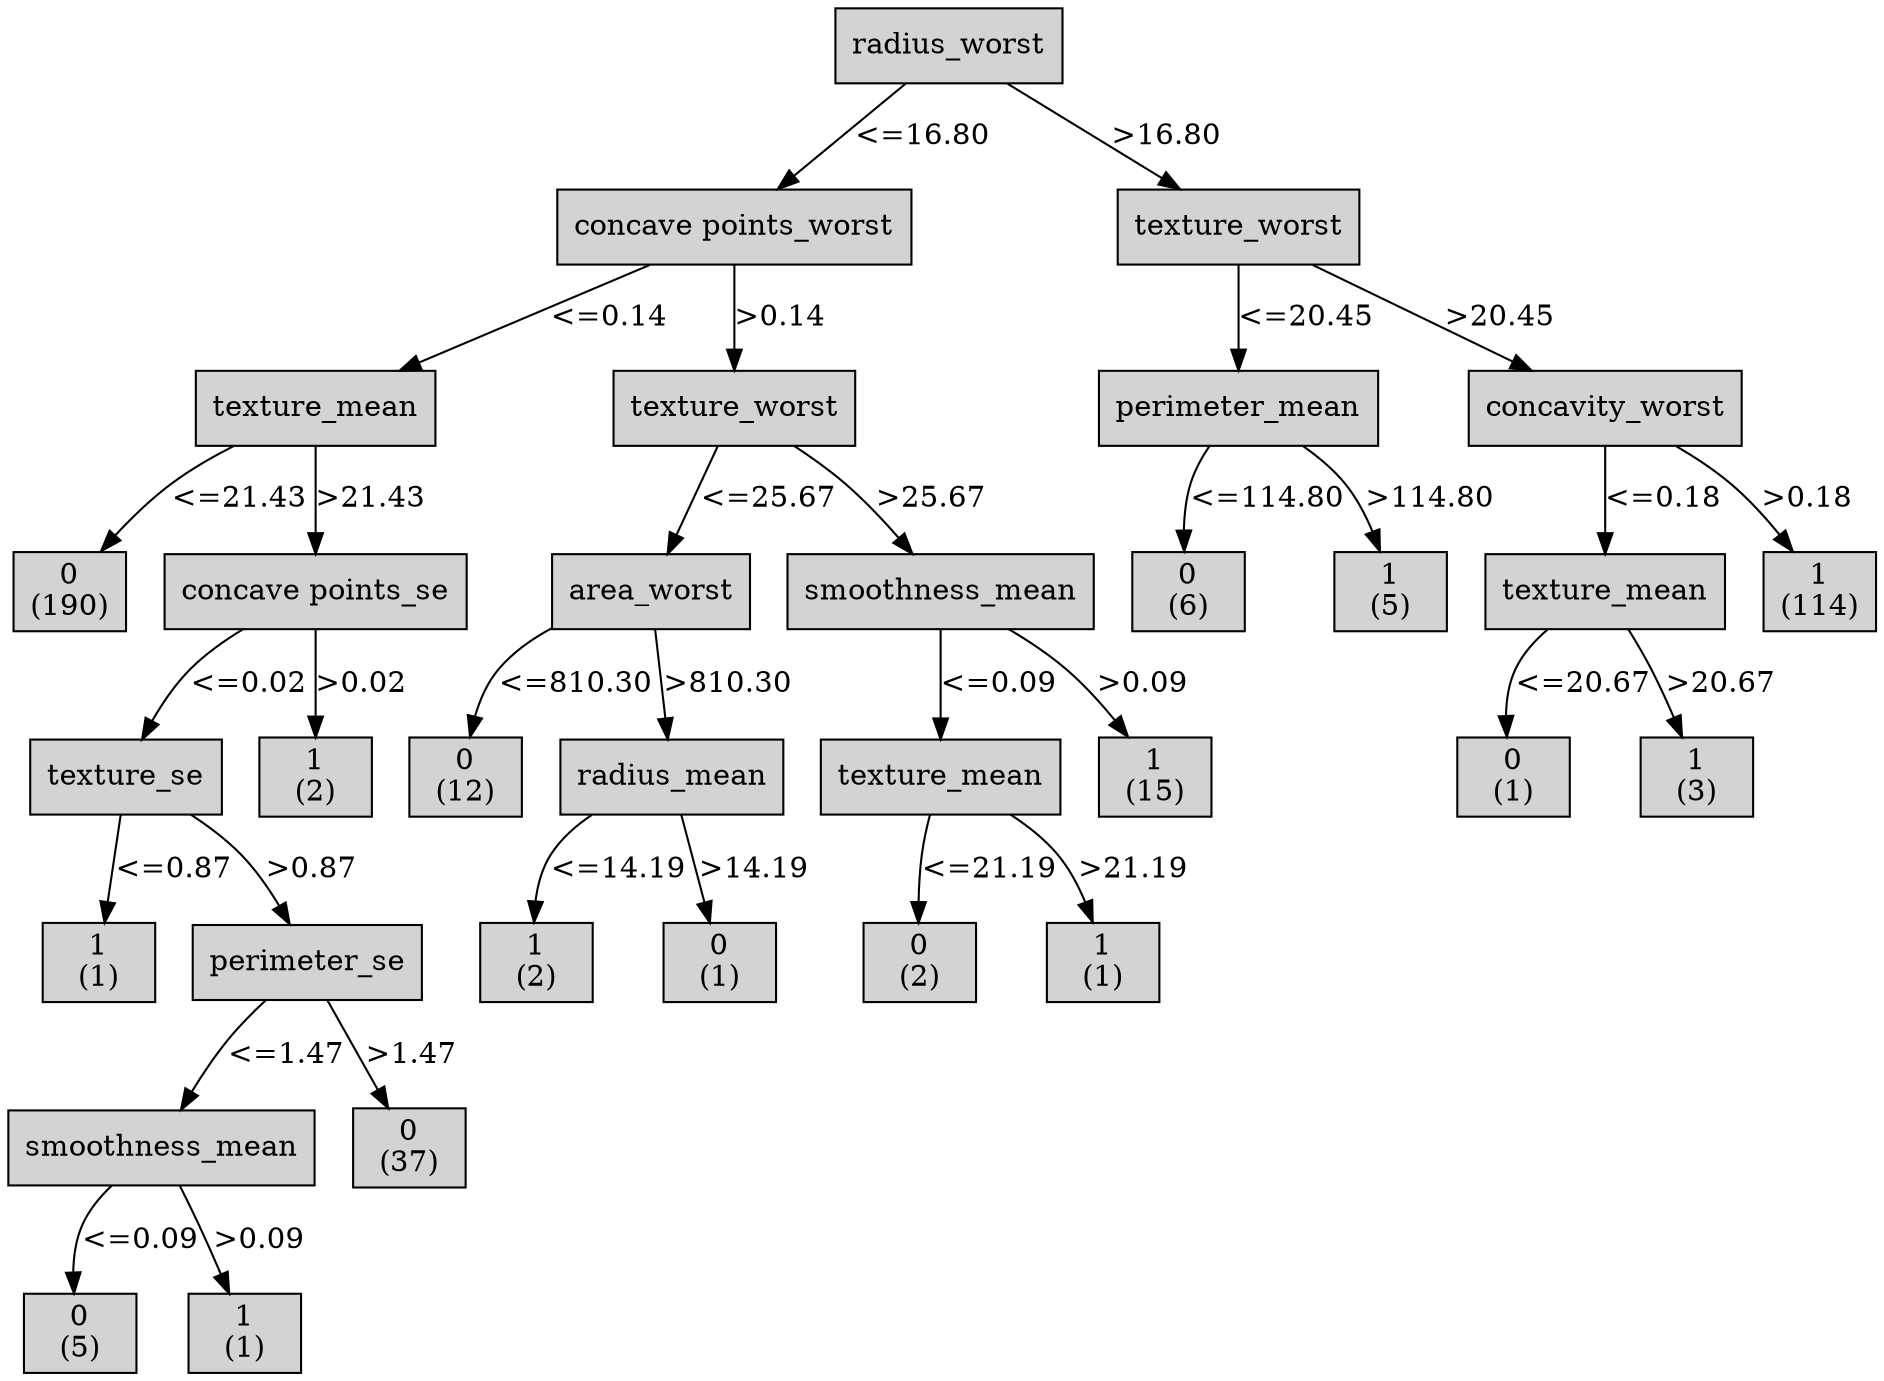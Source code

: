 digraph ID3_Tree {
"0" [shape=box, style=filled, label="radius_worst
", weight=1]
"1" [shape=box, style=filled, label="concave points_worst
", weight=2]
0 -> 1 [ label = "<=16.80"];
"2" [shape=box, style=filled, label="texture_mean
", weight=3]
1 -> 2 [ label = "<=0.14"];
"3" [shape=box, style=filled, label="0
(190)
", weight=4]
2 -> 3 [ label = "<=21.43"];
"4" [shape=box, style=filled, label="concave points_se
", weight=4]
2 -> 4 [ label = ">21.43"];
"5" [shape=box, style=filled, label="texture_se
", weight=5]
4 -> 5 [ label = "<=0.02"];
"6" [shape=box, style=filled, label="1
(1)
", weight=6]
5 -> 6 [ label = "<=0.87"];
"7" [shape=box, style=filled, label="perimeter_se
", weight=6]
5 -> 7 [ label = ">0.87"];
"8" [shape=box, style=filled, label="smoothness_mean
", weight=7]
7 -> 8 [ label = "<=1.47"];
"9" [shape=box, style=filled, label="0
(5)
", weight=8]
8 -> 9 [ label = "<=0.09"];
"10" [shape=box, style=filled, label="1
(1)
", weight=8]
8 -> 10 [ label = ">0.09"];
"11" [shape=box, style=filled, label="0
(37)
", weight=7]
7 -> 11 [ label = ">1.47"];
"12" [shape=box, style=filled, label="1
(2)
", weight=5]
4 -> 12 [ label = ">0.02"];
"13" [shape=box, style=filled, label="texture_worst
", weight=3]
1 -> 13 [ label = ">0.14"];
"14" [shape=box, style=filled, label="area_worst
", weight=4]
13 -> 14 [ label = "<=25.67"];
"15" [shape=box, style=filled, label="0
(12)
", weight=5]
14 -> 15 [ label = "<=810.30"];
"16" [shape=box, style=filled, label="radius_mean
", weight=5]
14 -> 16 [ label = ">810.30"];
"17" [shape=box, style=filled, label="1
(2)
", weight=6]
16 -> 17 [ label = "<=14.19"];
"18" [shape=box, style=filled, label="0
(1)
", weight=6]
16 -> 18 [ label = ">14.19"];
"19" [shape=box, style=filled, label="smoothness_mean
", weight=4]
13 -> 19 [ label = ">25.67"];
"20" [shape=box, style=filled, label="texture_mean
", weight=5]
19 -> 20 [ label = "<=0.09"];
"21" [shape=box, style=filled, label="0
(2)
", weight=6]
20 -> 21 [ label = "<=21.19"];
"22" [shape=box, style=filled, label="1
(1)
", weight=6]
20 -> 22 [ label = ">21.19"];
"23" [shape=box, style=filled, label="1
(15)
", weight=5]
19 -> 23 [ label = ">0.09"];
"24" [shape=box, style=filled, label="texture_worst
", weight=2]
0 -> 24 [ label = ">16.80"];
"25" [shape=box, style=filled, label="perimeter_mean
", weight=3]
24 -> 25 [ label = "<=20.45"];
"26" [shape=box, style=filled, label="0
(6)
", weight=4]
25 -> 26 [ label = "<=114.80"];
"27" [shape=box, style=filled, label="1
(5)
", weight=4]
25 -> 27 [ label = ">114.80"];
"28" [shape=box, style=filled, label="concavity_worst
", weight=3]
24 -> 28 [ label = ">20.45"];
"29" [shape=box, style=filled, label="texture_mean
", weight=4]
28 -> 29 [ label = "<=0.18"];
"30" [shape=box, style=filled, label="0
(1)
", weight=5]
29 -> 30 [ label = "<=20.67"];
"31" [shape=box, style=filled, label="1
(3)
", weight=5]
29 -> 31 [ label = ">20.67"];
"32" [shape=box, style=filled, label="1
(114)
", weight=4]
28 -> 32 [ label = ">0.18"];
{rank=same; 0;};
{rank=same; 1;24;};
{rank=same; 2;13;25;28;};
{rank=same; 3;4;14;19;26;27;29;32;};
{rank=same; 5;12;15;16;20;23;30;31;};
{rank=same; 6;7;17;18;21;22;};
{rank=same; 8;11;};
{rank=same; 9;10;};
}